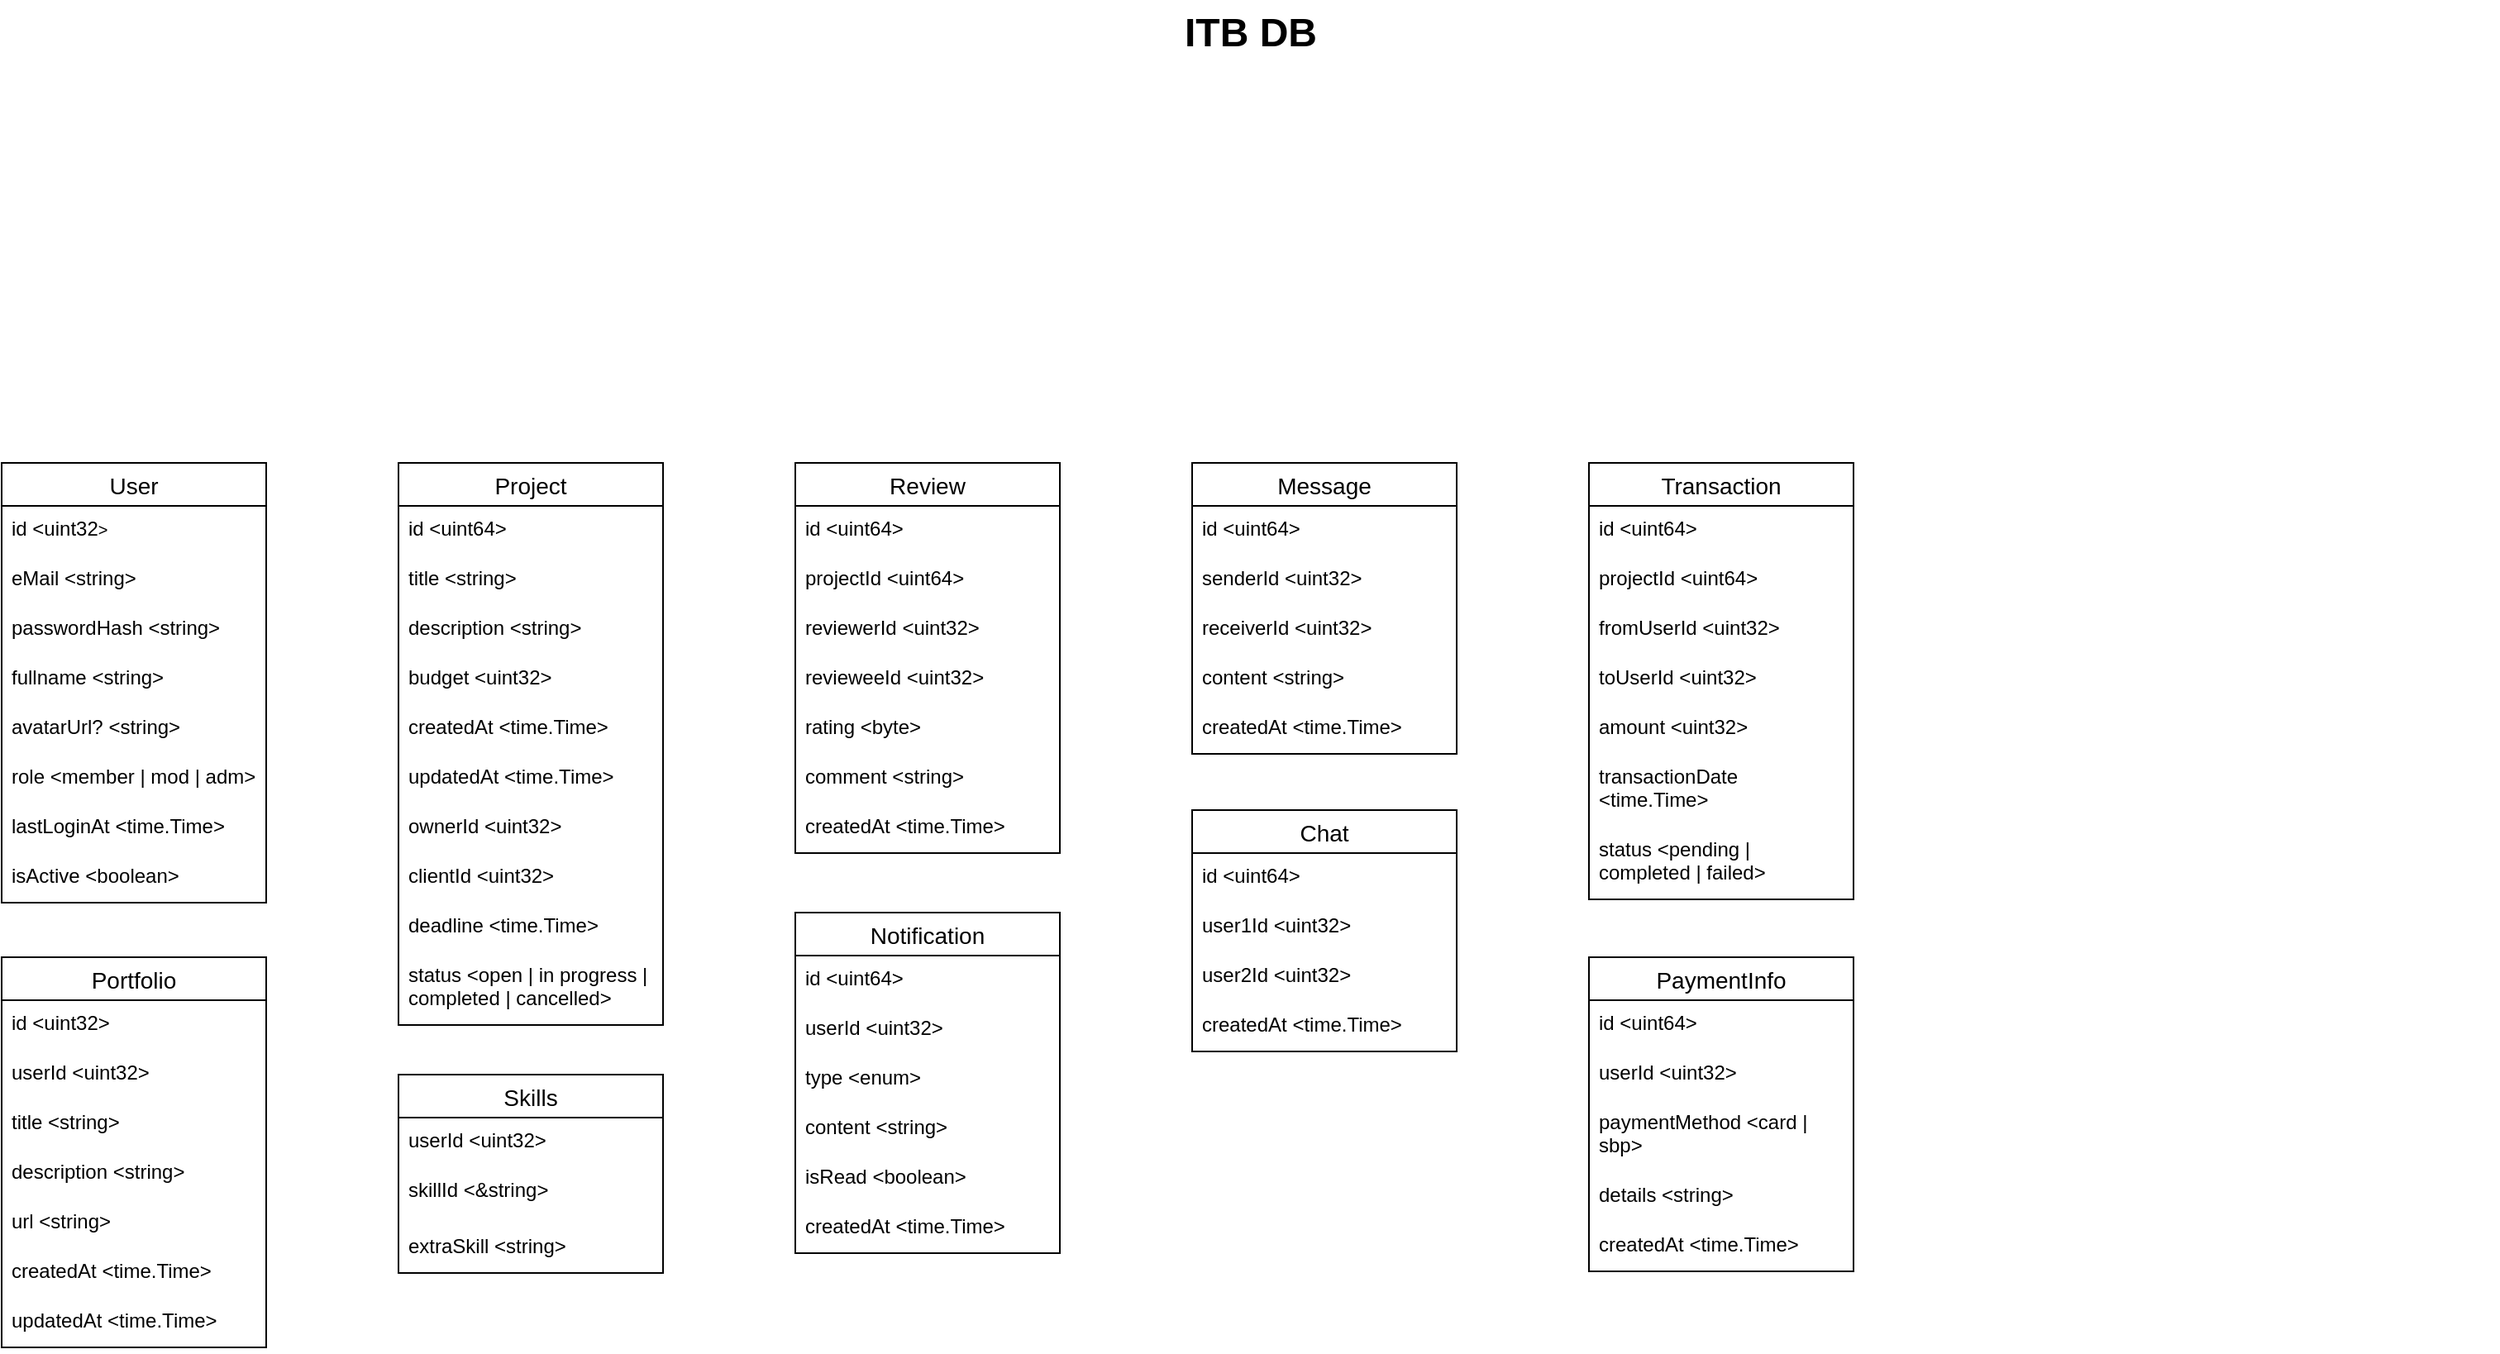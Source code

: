 <mxfile version="24.7.6">
  <diagram name="Page-1" id="929967ad-93f9-6ef4-fab6-5d389245f69c">
    <mxGraphModel dx="934" dy="1351" grid="1" gridSize="10" guides="1" tooltips="1" connect="1" arrows="0" fold="1" page="1" pageScale="1.5" pageWidth="1169" pageHeight="826" background="none" math="0" shadow="0">
      <root>
        <mxCell id="0" style=";html=1;" />
        <mxCell id="1" style=";html=1;" parent="0" />
        <mxCell id="1672d66443f91eb5-23" value="ITB DB" style="text;strokeColor=none;fillColor=none;html=1;fontSize=24;fontStyle=1;verticalAlign=middle;align=center;" parent="1" vertex="1">
          <mxGeometry x="120" y="40" width="1510" height="40" as="geometry" />
        </mxCell>
        <mxCell id="SBOIbZMdPSWvXbue71oM-2" value="User" style="swimlane;fontStyle=0;childLayout=stackLayout;horizontal=1;startSize=26;horizontalStack=0;resizeParent=1;resizeParentMax=0;resizeLast=0;collapsible=1;marginBottom=0;align=center;fontSize=14;" parent="1" vertex="1">
          <mxGeometry x="120" y="320" width="160" height="266" as="geometry" />
        </mxCell>
        <mxCell id="SBOIbZMdPSWvXbue71oM-3" value="id &amp;lt;uint32&lt;span style=&quot;font-size: 10px;&quot;&gt;&amp;gt;&lt;/span&gt;" style="text;strokeColor=none;fillColor=none;spacingLeft=4;spacingRight=4;overflow=hidden;rotatable=0;points=[[0,0.5],[1,0.5]];portConstraint=eastwest;fontSize=12;whiteSpace=wrap;html=1;" parent="SBOIbZMdPSWvXbue71oM-2" vertex="1">
          <mxGeometry y="26" width="160" height="30" as="geometry" />
        </mxCell>
        <mxCell id="SBOIbZMdPSWvXbue71oM-4" value="eMail &amp;lt;string&amp;gt;" style="text;strokeColor=none;fillColor=none;spacingLeft=4;spacingRight=4;overflow=hidden;rotatable=0;points=[[0,0.5],[1,0.5]];portConstraint=eastwest;fontSize=12;whiteSpace=wrap;html=1;" parent="SBOIbZMdPSWvXbue71oM-2" vertex="1">
          <mxGeometry y="56" width="160" height="30" as="geometry" />
        </mxCell>
        <mxCell id="SBOIbZMdPSWvXbue71oM-5" value="passwordHash &amp;lt;string&amp;gt;" style="text;strokeColor=none;fillColor=none;spacingLeft=4;spacingRight=4;overflow=hidden;rotatable=0;points=[[0,0.5],[1,0.5]];portConstraint=eastwest;fontSize=12;whiteSpace=wrap;html=1;" parent="SBOIbZMdPSWvXbue71oM-2" vertex="1">
          <mxGeometry y="86" width="160" height="30" as="geometry" />
        </mxCell>
        <mxCell id="SBOIbZMdPSWvXbue71oM-7" value="fullname &amp;lt;string&amp;gt;" style="text;strokeColor=none;fillColor=none;spacingLeft=4;spacingRight=4;overflow=hidden;rotatable=0;points=[[0,0.5],[1,0.5]];portConstraint=eastwest;fontSize=12;whiteSpace=wrap;html=1;" parent="SBOIbZMdPSWvXbue71oM-2" vertex="1">
          <mxGeometry y="116" width="160" height="30" as="geometry" />
        </mxCell>
        <mxCell id="SBOIbZMdPSWvXbue71oM-14" value="avatarUrl? &amp;lt;string&amp;gt;" style="text;strokeColor=none;fillColor=none;spacingLeft=4;spacingRight=4;overflow=hidden;rotatable=0;points=[[0,0.5],[1,0.5]];portConstraint=eastwest;fontSize=12;whiteSpace=wrap;html=1;" parent="SBOIbZMdPSWvXbue71oM-2" vertex="1">
          <mxGeometry y="146" width="160" height="30" as="geometry" />
        </mxCell>
        <mxCell id="tesK8HLXiApLQfpEZ_lE-1" value="role &amp;lt;member | mod | adm&amp;gt;" style="text;strokeColor=none;fillColor=none;spacingLeft=4;spacingRight=4;overflow=hidden;rotatable=0;points=[[0,0.5],[1,0.5]];portConstraint=eastwest;fontSize=12;whiteSpace=wrap;html=1;" vertex="1" parent="SBOIbZMdPSWvXbue71oM-2">
          <mxGeometry y="176" width="160" height="30" as="geometry" />
        </mxCell>
        <mxCell id="tesK8HLXiApLQfpEZ_lE-2" value="lastLoginAt &amp;lt;time.Time&amp;gt;" style="text;strokeColor=none;fillColor=none;spacingLeft=4;spacingRight=4;overflow=hidden;rotatable=0;points=[[0,0.5],[1,0.5]];portConstraint=eastwest;fontSize=12;whiteSpace=wrap;html=1;" vertex="1" parent="SBOIbZMdPSWvXbue71oM-2">
          <mxGeometry y="206" width="160" height="30" as="geometry" />
        </mxCell>
        <mxCell id="SBOIbZMdPSWvXbue71oM-13" value="isActive &amp;lt;boolean&amp;gt;" style="text;strokeColor=none;fillColor=none;spacingLeft=4;spacingRight=4;overflow=hidden;rotatable=0;points=[[0,0.5],[1,0.5]];portConstraint=eastwest;fontSize=12;whiteSpace=wrap;html=1;" parent="SBOIbZMdPSWvXbue71oM-2" vertex="1">
          <mxGeometry y="236" width="160" height="30" as="geometry" />
        </mxCell>
        <mxCell id="SBOIbZMdPSWvXbue71oM-15" value="Project" style="swimlane;fontStyle=0;childLayout=stackLayout;horizontal=1;startSize=26;horizontalStack=0;resizeParent=1;resizeParentMax=0;resizeLast=0;collapsible=1;marginBottom=0;align=center;fontSize=14;" parent="1" vertex="1">
          <mxGeometry x="360" y="320" width="160" height="340" as="geometry" />
        </mxCell>
        <mxCell id="SBOIbZMdPSWvXbue71oM-16" value="id &amp;lt;uint64&amp;gt;" style="text;strokeColor=none;fillColor=none;spacingLeft=4;spacingRight=4;overflow=hidden;rotatable=0;points=[[0,0.5],[1,0.5]];portConstraint=eastwest;fontSize=12;whiteSpace=wrap;html=1;" parent="SBOIbZMdPSWvXbue71oM-15" vertex="1">
          <mxGeometry y="26" width="160" height="30" as="geometry" />
        </mxCell>
        <mxCell id="SBOIbZMdPSWvXbue71oM-17" value="title &amp;lt;string&amp;gt;" style="text;strokeColor=none;fillColor=none;spacingLeft=4;spacingRight=4;overflow=hidden;rotatable=0;points=[[0,0.5],[1,0.5]];portConstraint=eastwest;fontSize=12;whiteSpace=wrap;html=1;" parent="SBOIbZMdPSWvXbue71oM-15" vertex="1">
          <mxGeometry y="56" width="160" height="30" as="geometry" />
        </mxCell>
        <mxCell id="SBOIbZMdPSWvXbue71oM-18" value="description &amp;lt;string&amp;gt;" style="text;strokeColor=none;fillColor=none;spacingLeft=4;spacingRight=4;overflow=hidden;rotatable=0;points=[[0,0.5],[1,0.5]];portConstraint=eastwest;fontSize=12;whiteSpace=wrap;html=1;" parent="SBOIbZMdPSWvXbue71oM-15" vertex="1">
          <mxGeometry y="86" width="160" height="30" as="geometry" />
        </mxCell>
        <mxCell id="SBOIbZMdPSWvXbue71oM-19" value="budget &amp;lt;uint32&amp;gt;" style="text;strokeColor=none;fillColor=none;spacingLeft=4;spacingRight=4;overflow=hidden;rotatable=0;points=[[0,0.5],[1,0.5]];portConstraint=eastwest;fontSize=12;whiteSpace=wrap;html=1;" parent="SBOIbZMdPSWvXbue71oM-15" vertex="1">
          <mxGeometry y="116" width="160" height="30" as="geometry" />
        </mxCell>
        <mxCell id="SBOIbZMdPSWvXbue71oM-20" value="createdAt &amp;lt;time.Time&amp;gt;" style="text;strokeColor=none;fillColor=none;spacingLeft=4;spacingRight=4;overflow=hidden;rotatable=0;points=[[0,0.5],[1,0.5]];portConstraint=eastwest;fontSize=12;whiteSpace=wrap;html=1;" parent="SBOIbZMdPSWvXbue71oM-15" vertex="1">
          <mxGeometry y="146" width="160" height="30" as="geometry" />
        </mxCell>
        <mxCell id="SBOIbZMdPSWvXbue71oM-21" value="updatedAt &amp;lt;time.Time&amp;gt;&lt;span style=&quot;text-wrap: nowrap; color: rgba(0, 0, 0, 0); font-family: monospace; font-size: 0px;&quot;&gt;%3CmxGraphModel%3E%3Croot%3E%3CmxCell%20id%3D%220%22%2F%3E%3CmxCell%20id%3D%221%22%20parent%3D%220%22%2F%3E%3CmxCell%20id%3D%222%22%20value%3D%22user%22%20style%3D%22swimlane%3BfontStyle%3D0%3BchildLayout%3DstackLayout%3Bhorizontal%3D1%3BstartSize%3D26%3BhorizontalStack%3D0%3BresizeParent%3D1%3BresizeParentMax%3D0%3BresizeLast%3D0%3Bcollapsible%3D1%3BmarginBottom%3D0%3Balign%3Dcenter%3BfontSize%3D14%3B%22%20vertex%3D%221%22%20parent%3D%221%22%3E%3CmxGeometry%20x%3D%22120%22%20y%3D%22320%22%20width%3D%22160%22%20height%3D%22206%22%20as%3D%22geometry%22%2F%3E%3C%2FmxCell%3E%3CmxCell%20id%3D%223%22%20value%3D%22ID%22%20style%3D%22text%3BstrokeColor%3Dnone%3BfillColor%3Dnone%3BspacingLeft%3D4%3BspacingRight%3D4%3Boverflow%3Dhidden%3Brotatable%3D0%3Bpoints%3D%5B%5B0%2C0.5%5D%2C%5B1%2C0.5%5D%5D%3BportConstraint%3Deastwest%3BfontSize%3D12%3BwhiteSpace%3Dwrap%3Bhtml%3D1%3B%22%20vertex%3D%221%22%20parent%3D%222%22%3E%3CmxGeometry%20y%3D%2226%22%20width%3D%22160%22%20height%3D%2230%22%20as%3D%22geometry%22%2F%3E%3C%2FmxCell%3E%3CmxCell%20id%3D%224%22%20value%3D%22EMail%22%20style%3D%22text%3BstrokeColor%3Dnone%3BfillColor%3Dnone%3BspacingLeft%3D4%3BspacingRight%3D4%3Boverflow%3Dhidden%3Brotatable%3D0%3Bpoints%3D%5B%5B0%2C0.5%5D%2C%5B1%2C0.5%5D%5D%3BportConstraint%3Deastwest%3BfontSize%3D12%3BwhiteSpace%3Dwrap%3Bhtml%3D1%3B%22%20vertex%3D%221%22%20parent%3D%222%22%3E%3CmxGeometry%20y%3D%2256%22%20width%3D%22160%22%20height%3D%2230%22%20as%3D%22geometry%22%2F%3E%3C%2FmxCell%3E%3CmxCell%20id%3D%225%22%20value%3D%22PasswordHash%22%20style%3D%22text%3BstrokeColor%3Dnone%3BfillColor%3Dnone%3BspacingLeft%3D4%3BspacingRight%3D4%3Boverflow%3Dhidden%3Brotatable%3D0%3Bpoints%3D%5B%5B0%2C0.5%5D%2C%5B1%2C0.5%5D%5D%3BportConstraint%3Deastwest%3BfontSize%3D12%3BwhiteSpace%3Dwrap%3Bhtml%3D1%3B%22%20vertex%3D%221%22%20parent%3D%222%22%3E%3CmxGeometry%20y%3D%2286%22%20width%3D%22160%22%20height%3D%2230%22%20as%3D%22geometry%22%2F%3E%3C%2FmxCell%3E%3CmxCell%20id%3D%226%22%20value%3D%22Fullname%22%20style%3D%22text%3BstrokeColor%3Dnone%3BfillColor%3Dnone%3BspacingLeft%3D4%3BspacingRight%3D4%3Boverflow%3Dhidden%3Brotatable%3D0%3Bpoints%3D%5B%5B0%2C0.5%5D%2C%5B1%2C0.5%5D%5D%3BportConstraint%3Deastwest%3BfontSize%3D12%3BwhiteSpace%3Dwrap%3Bhtml%3D1%3B%22%20vertex%3D%221%22%20parent%3D%222%22%3E%3CmxGeometry%20y%3D%22116%22%20width%3D%22160%22%20height%3D%2230%22%20as%3D%22geometry%22%2F%3E%3C%2FmxCell%3E%3CmxCell%20id%3D%227%22%20value%3D%22AvatarUrl%22%20style%3D%22text%3BstrokeColor%3Dnone%3BfillColor%3Dnone%3BspacingLeft%3D4%3BspacingRight%3D4%3Boverflow%3Dhidden%3Brotatable%3D0%3Bpoints%3D%5B%5B0%2C0.5%5D%2C%5B1%2C0.5%5D%5D%3BportConstraint%3Deastwest%3BfontSize%3D12%3BwhiteSpace%3Dwrap%3Bhtml%3D1%3B%22%20vertex%3D%221%22%20parent%3D%222%22%3E%3CmxGeometry%20y%3D%22146%22%20width%3D%22160%22%20height%3D%2230%22%20as%3D%22geometry%22%2F%3E%3C%2FmxCell%3E%3CmxCell%20id%3D%228%22%20value%3D%22Role%22%20style%3D%22text%3BstrokeColor%3Dnone%3BfillColor%3Dnone%3BspacingLeft%3D4%3BspacingRight%3D4%3Boverflow%3Dhidden%3Brotatable%3D0%3Bpoints%3D%5B%5B0%2C0.5%5D%2C%5B1%2C0.5%5D%5D%3BportConstraint%3Deastwest%3BfontSize%3D12%3BwhiteSpace%3Dwrap%3Bhtml%3D1%3B%22%20vertex%3D%221%22%20parent%3D%222%22%3E%3CmxGeometry%20y%3D%22176%22%20width%3D%22160%22%20height%3D%2230%22%20as%3D%22geometry%22%2F%3E%3C%2FmxCell%3E%3C%2Froot%3E%3C%2FmxGraphModel%3E &amp;lt;time &amp;lt; tim&lt;/span&gt;" style="text;strokeColor=none;fillColor=none;spacingLeft=4;spacingRight=4;overflow=hidden;rotatable=0;points=[[0,0.5],[1,0.5]];portConstraint=eastwest;fontSize=12;whiteSpace=wrap;html=1;" parent="SBOIbZMdPSWvXbue71oM-15" vertex="1">
          <mxGeometry y="176" width="160" height="30" as="geometry" />
        </mxCell>
        <mxCell id="tesK8HLXiApLQfpEZ_lE-3" value="ownerId &amp;lt;uint32&amp;gt;" style="text;strokeColor=none;fillColor=none;spacingLeft=4;spacingRight=4;overflow=hidden;rotatable=0;points=[[0,0.5],[1,0.5]];portConstraint=eastwest;fontSize=12;whiteSpace=wrap;html=1;" vertex="1" parent="SBOIbZMdPSWvXbue71oM-15">
          <mxGeometry y="206" width="160" height="30" as="geometry" />
        </mxCell>
        <mxCell id="SBOIbZMdPSWvXbue71oM-23" value="clientId &amp;lt;uint32&amp;gt;" style="text;strokeColor=none;fillColor=none;spacingLeft=4;spacingRight=4;overflow=hidden;rotatable=0;points=[[0,0.5],[1,0.5]];portConstraint=eastwest;fontSize=12;whiteSpace=wrap;html=1;" parent="SBOIbZMdPSWvXbue71oM-15" vertex="1">
          <mxGeometry y="236" width="160" height="30" as="geometry" />
        </mxCell>
        <mxCell id="tesK8HLXiApLQfpEZ_lE-4" value="deadline &amp;lt;time.Time&amp;gt;&lt;span style=&quot;text-wrap: nowrap; color: rgba(0, 0, 0, 0); font-family: monospace; font-size: 0px;&quot;&gt;%3CmxGraphModel%3E%3Croot%3E%3CmxCell%20id%3D%220%22%2F%3E%3CmxCell%20id%3D%221%22%20parent%3D%220%22%2F%3E%3CmxCell%20id%3D%222%22%20value%3D%22user%22%20style%3D%22swimlane%3BfontStyle%3D0%3BchildLayout%3DstackLayout%3Bhorizontal%3D1%3BstartSize%3D26%3BhorizontalStack%3D0%3BresizeParent%3D1%3BresizeParentMax%3D0%3BresizeLast%3D0%3Bcollapsible%3D1%3BmarginBottom%3D0%3Balign%3Dcenter%3BfontSize%3D14%3B%22%20vertex%3D%221%22%20parent%3D%221%22%3E%3CmxGeometry%20x%3D%22120%22%20y%3D%22320%22%20width%3D%22160%22%20height%3D%22206%22%20as%3D%22geometry%22%2F%3E%3C%2FmxCell%3E%3CmxCell%20id%3D%223%22%20value%3D%22ID%22%20style%3D%22text%3BstrokeColor%3Dnone%3BfillColor%3Dnone%3BspacingLeft%3D4%3BspacingRight%3D4%3Boverflow%3Dhidden%3Brotatable%3D0%3Bpoints%3D%5B%5B0%2C0.5%5D%2C%5B1%2C0.5%5D%5D%3BportConstraint%3Deastwest%3BfontSize%3D12%3BwhiteSpace%3Dwrap%3Bhtml%3D1%3B%22%20vertex%3D%221%22%20parent%3D%222%22%3E%3CmxGeometry%20y%3D%2226%22%20width%3D%22160%22%20height%3D%2230%22%20as%3D%22geometry%22%2F%3E%3C%2FmxCell%3E%3CmxCell%20id%3D%224%22%20value%3D%22EMail%22%20style%3D%22text%3BstrokeColor%3Dnone%3BfillColor%3Dnone%3BspacingLeft%3D4%3BspacingRight%3D4%3Boverflow%3Dhidden%3Brotatable%3D0%3Bpoints%3D%5B%5B0%2C0.5%5D%2C%5B1%2C0.5%5D%5D%3BportConstraint%3Deastwest%3BfontSize%3D12%3BwhiteSpace%3Dwrap%3Bhtml%3D1%3B%22%20vertex%3D%221%22%20parent%3D%222%22%3E%3CmxGeometry%20y%3D%2256%22%20width%3D%22160%22%20height%3D%2230%22%20as%3D%22geometry%22%2F%3E%3C%2FmxCell%3E%3CmxCell%20id%3D%225%22%20value%3D%22PasswordHash%22%20style%3D%22text%3BstrokeColor%3Dnone%3BfillColor%3Dnone%3BspacingLeft%3D4%3BspacingRight%3D4%3Boverflow%3Dhidden%3Brotatable%3D0%3Bpoints%3D%5B%5B0%2C0.5%5D%2C%5B1%2C0.5%5D%5D%3BportConstraint%3Deastwest%3BfontSize%3D12%3BwhiteSpace%3Dwrap%3Bhtml%3D1%3B%22%20vertex%3D%221%22%20parent%3D%222%22%3E%3CmxGeometry%20y%3D%2286%22%20width%3D%22160%22%20height%3D%2230%22%20as%3D%22geometry%22%2F%3E%3C%2FmxCell%3E%3CmxCell%20id%3D%226%22%20value%3D%22Fullname%22%20style%3D%22text%3BstrokeColor%3Dnone%3BfillColor%3Dnone%3BspacingLeft%3D4%3BspacingRight%3D4%3Boverflow%3Dhidden%3Brotatable%3D0%3Bpoints%3D%5B%5B0%2C0.5%5D%2C%5B1%2C0.5%5D%5D%3BportConstraint%3Deastwest%3BfontSize%3D12%3BwhiteSpace%3Dwrap%3Bhtml%3D1%3B%22%20vertex%3D%221%22%20parent%3D%222%22%3E%3CmxGeometry%20y%3D%22116%22%20width%3D%22160%22%20height%3D%2230%22%20as%3D%22geometry%22%2F%3E%3C%2FmxCell%3E%3CmxCell%20id%3D%227%22%20value%3D%22AvatarUrl%22%20style%3D%22text%3BstrokeColor%3Dnone%3BfillColor%3Dnone%3BspacingLeft%3D4%3BspacingRight%3D4%3Boverflow%3Dhidden%3Brotatable%3D0%3Bpoints%3D%5B%5B0%2C0.5%5D%2C%5B1%2C0.5%5D%5D%3BportConstraint%3Deastwest%3BfontSize%3D12%3BwhiteSpace%3Dwrap%3Bhtml%3D1%3B%22%20vertex%3D%221%22%20parent%3D%222%22%3E%3CmxGeometry%20y%3D%22146%22%20width%3D%22160%22%20height%3D%2230%22%20as%3D%22geometry%22%2F%3E%3C%2FmxCell%3E%3CmxCell%20id%3D%228%22%20value%3D%22Role%22%20style%3D%22text%3BstrokeColor%3Dnone%3BfillColor%3Dnone%3BspacingLeft%3D4%3BspacingRight%3D4%3Boverflow%3Dhidden%3Brotatable%3D0%3Bpoints%3D%5B%5B0%2C0.5%5D%2C%5B1%2C0.5%5D%5D%3BportConstraint%3Deastwest%3BfontSize%3D12%3BwhiteSpace%3Dwrap%3Bhtml%3D1%3B%22%20vertex%3D%221%22%20parent%3D%222%22%3E%3CmxGeometry%20y%3D%22176%22%20width%3D%22160%22%20height%3D%2230%22%20as%3D%22geometry%22%2F%3E%3C%2FmxCell%3E%3C%2Froot%3E%3C%2FmxGraphModel%3E &amp;lt;time &amp;lt; tim&lt;/span&gt;" style="text;strokeColor=none;fillColor=none;spacingLeft=4;spacingRight=4;overflow=hidden;rotatable=0;points=[[0,0.5],[1,0.5]];portConstraint=eastwest;fontSize=12;whiteSpace=wrap;html=1;" vertex="1" parent="SBOIbZMdPSWvXbue71oM-15">
          <mxGeometry y="266" width="160" height="30" as="geometry" />
        </mxCell>
        <mxCell id="SBOIbZMdPSWvXbue71oM-22" value="status &amp;lt;open | in progress | completed | cancelled&amp;gt;" style="text;strokeColor=none;fillColor=none;spacingLeft=4;spacingRight=4;overflow=hidden;rotatable=0;points=[[0,0.5],[1,0.5]];portConstraint=eastwest;fontSize=12;whiteSpace=wrap;html=1;" parent="SBOIbZMdPSWvXbue71oM-15" vertex="1">
          <mxGeometry y="296" width="160" height="44" as="geometry" />
        </mxCell>
        <mxCell id="SBOIbZMdPSWvXbue71oM-24" value="Review" style="swimlane;fontStyle=0;childLayout=stackLayout;horizontal=1;startSize=26;horizontalStack=0;resizeParent=1;resizeParentMax=0;resizeLast=0;collapsible=1;marginBottom=0;align=center;fontSize=14;" parent="1" vertex="1">
          <mxGeometry x="600" y="320" width="160" height="236" as="geometry" />
        </mxCell>
        <mxCell id="SBOIbZMdPSWvXbue71oM-25" value="id &amp;lt;uint64&amp;gt;" style="text;strokeColor=none;fillColor=none;spacingLeft=4;spacingRight=4;overflow=hidden;rotatable=0;points=[[0,0.5],[1,0.5]];portConstraint=eastwest;fontSize=12;whiteSpace=wrap;html=1;" parent="SBOIbZMdPSWvXbue71oM-24" vertex="1">
          <mxGeometry y="26" width="160" height="30" as="geometry" />
        </mxCell>
        <mxCell id="SBOIbZMdPSWvXbue71oM-26" value="projectId &amp;lt;uint64&amp;gt;" style="text;strokeColor=none;fillColor=none;spacingLeft=4;spacingRight=4;overflow=hidden;rotatable=0;points=[[0,0.5],[1,0.5]];portConstraint=eastwest;fontSize=12;whiteSpace=wrap;html=1;" parent="SBOIbZMdPSWvXbue71oM-24" vertex="1">
          <mxGeometry y="56" width="160" height="30" as="geometry" />
        </mxCell>
        <mxCell id="SBOIbZMdPSWvXbue71oM-27" value="reviewerId &amp;lt;uint32&amp;gt;" style="text;strokeColor=none;fillColor=none;spacingLeft=4;spacingRight=4;overflow=hidden;rotatable=0;points=[[0,0.5],[1,0.5]];portConstraint=eastwest;fontSize=12;whiteSpace=wrap;html=1;" parent="SBOIbZMdPSWvXbue71oM-24" vertex="1">
          <mxGeometry y="86" width="160" height="30" as="geometry" />
        </mxCell>
        <mxCell id="SBOIbZMdPSWvXbue71oM-28" value="revieweeId &amp;lt;uint32&amp;gt;" style="text;strokeColor=none;fillColor=none;spacingLeft=4;spacingRight=4;overflow=hidden;rotatable=0;points=[[0,0.5],[1,0.5]];portConstraint=eastwest;fontSize=12;whiteSpace=wrap;html=1;" parent="SBOIbZMdPSWvXbue71oM-24" vertex="1">
          <mxGeometry y="116" width="160" height="30" as="geometry" />
        </mxCell>
        <mxCell id="SBOIbZMdPSWvXbue71oM-29" value="rating &amp;lt;byte&amp;gt;" style="text;strokeColor=none;fillColor=none;spacingLeft=4;spacingRight=4;overflow=hidden;rotatable=0;points=[[0,0.5],[1,0.5]];portConstraint=eastwest;fontSize=12;whiteSpace=wrap;html=1;" parent="SBOIbZMdPSWvXbue71oM-24" vertex="1">
          <mxGeometry y="146" width="160" height="30" as="geometry" />
        </mxCell>
        <mxCell id="SBOIbZMdPSWvXbue71oM-30" value="comment &amp;lt;string&amp;gt;" style="text;strokeColor=none;fillColor=none;spacingLeft=4;spacingRight=4;overflow=hidden;rotatable=0;points=[[0,0.5],[1,0.5]];portConstraint=eastwest;fontSize=12;whiteSpace=wrap;html=1;" parent="SBOIbZMdPSWvXbue71oM-24" vertex="1">
          <mxGeometry y="176" width="160" height="30" as="geometry" />
        </mxCell>
        <mxCell id="SBOIbZMdPSWvXbue71oM-31" value="createdAt &amp;lt;time.Time&amp;gt;" style="text;strokeColor=none;fillColor=none;spacingLeft=4;spacingRight=4;overflow=hidden;rotatable=0;points=[[0,0.5],[1,0.5]];portConstraint=eastwest;fontSize=12;whiteSpace=wrap;html=1;" parent="SBOIbZMdPSWvXbue71oM-24" vertex="1">
          <mxGeometry y="206" width="160" height="30" as="geometry" />
        </mxCell>
        <mxCell id="SBOIbZMdPSWvXbue71oM-33" value="Message" style="swimlane;fontStyle=0;childLayout=stackLayout;horizontal=1;startSize=26;horizontalStack=0;resizeParent=1;resizeParentMax=0;resizeLast=0;collapsible=1;marginBottom=0;align=center;fontSize=14;" parent="1" vertex="1">
          <mxGeometry x="840" y="320" width="160" height="176" as="geometry" />
        </mxCell>
        <mxCell id="SBOIbZMdPSWvXbue71oM-34" value="id &amp;lt;uint64&amp;gt;" style="text;strokeColor=none;fillColor=none;spacingLeft=4;spacingRight=4;overflow=hidden;rotatable=0;points=[[0,0.5],[1,0.5]];portConstraint=eastwest;fontSize=12;whiteSpace=wrap;html=1;" parent="SBOIbZMdPSWvXbue71oM-33" vertex="1">
          <mxGeometry y="26" width="160" height="30" as="geometry" />
        </mxCell>
        <mxCell id="SBOIbZMdPSWvXbue71oM-35" value="senderId &amp;lt;uint32&amp;gt;" style="text;strokeColor=none;fillColor=none;spacingLeft=4;spacingRight=4;overflow=hidden;rotatable=0;points=[[0,0.5],[1,0.5]];portConstraint=eastwest;fontSize=12;whiteSpace=wrap;html=1;" parent="SBOIbZMdPSWvXbue71oM-33" vertex="1">
          <mxGeometry y="56" width="160" height="30" as="geometry" />
        </mxCell>
        <mxCell id="SBOIbZMdPSWvXbue71oM-36" value="receiverId &amp;lt;uint32&amp;gt;" style="text;strokeColor=none;fillColor=none;spacingLeft=4;spacingRight=4;overflow=hidden;rotatable=0;points=[[0,0.5],[1,0.5]];portConstraint=eastwest;fontSize=12;whiteSpace=wrap;html=1;" parent="SBOIbZMdPSWvXbue71oM-33" vertex="1">
          <mxGeometry y="86" width="160" height="30" as="geometry" />
        </mxCell>
        <mxCell id="SBOIbZMdPSWvXbue71oM-37" value="content &amp;lt;string&amp;gt;" style="text;strokeColor=none;fillColor=none;spacingLeft=4;spacingRight=4;overflow=hidden;rotatable=0;points=[[0,0.5],[1,0.5]];portConstraint=eastwest;fontSize=12;whiteSpace=wrap;html=1;" parent="SBOIbZMdPSWvXbue71oM-33" vertex="1">
          <mxGeometry y="116" width="160" height="30" as="geometry" />
        </mxCell>
        <mxCell id="SBOIbZMdPSWvXbue71oM-40" value="createdAt &amp;lt;time.Time&amp;gt;" style="text;strokeColor=none;fillColor=none;spacingLeft=4;spacingRight=4;overflow=hidden;rotatable=0;points=[[0,0.5],[1,0.5]];portConstraint=eastwest;fontSize=12;whiteSpace=wrap;html=1;" parent="SBOIbZMdPSWvXbue71oM-33" vertex="1">
          <mxGeometry y="146" width="160" height="30" as="geometry" />
        </mxCell>
        <mxCell id="SBOIbZMdPSWvXbue71oM-41" value="Transaction" style="swimlane;fontStyle=0;childLayout=stackLayout;horizontal=1;startSize=26;horizontalStack=0;resizeParent=1;resizeParentMax=0;resizeLast=0;collapsible=1;marginBottom=0;align=center;fontSize=14;" parent="1" vertex="1">
          <mxGeometry x="1080" y="320" width="160" height="264" as="geometry" />
        </mxCell>
        <mxCell id="SBOIbZMdPSWvXbue71oM-42" value="id &amp;lt;uint64&amp;gt;" style="text;strokeColor=none;fillColor=none;spacingLeft=4;spacingRight=4;overflow=hidden;rotatable=0;points=[[0,0.5],[1,0.5]];portConstraint=eastwest;fontSize=12;whiteSpace=wrap;html=1;" parent="SBOIbZMdPSWvXbue71oM-41" vertex="1">
          <mxGeometry y="26" width="160" height="30" as="geometry" />
        </mxCell>
        <mxCell id="SBOIbZMdPSWvXbue71oM-43" value="projectId &amp;lt;uint64&amp;gt;" style="text;strokeColor=none;fillColor=none;spacingLeft=4;spacingRight=4;overflow=hidden;rotatable=0;points=[[0,0.5],[1,0.5]];portConstraint=eastwest;fontSize=12;whiteSpace=wrap;html=1;" parent="SBOIbZMdPSWvXbue71oM-41" vertex="1">
          <mxGeometry y="56" width="160" height="30" as="geometry" />
        </mxCell>
        <mxCell id="SBOIbZMdPSWvXbue71oM-44" value="fromUserId &amp;lt;uint32&amp;gt;" style="text;strokeColor=none;fillColor=none;spacingLeft=4;spacingRight=4;overflow=hidden;rotatable=0;points=[[0,0.5],[1,0.5]];portConstraint=eastwest;fontSize=12;whiteSpace=wrap;html=1;" parent="SBOIbZMdPSWvXbue71oM-41" vertex="1">
          <mxGeometry y="86" width="160" height="30" as="geometry" />
        </mxCell>
        <mxCell id="SBOIbZMdPSWvXbue71oM-45" value="toUserId &amp;lt;uint32&amp;gt;" style="text;strokeColor=none;fillColor=none;spacingLeft=4;spacingRight=4;overflow=hidden;rotatable=0;points=[[0,0.5],[1,0.5]];portConstraint=eastwest;fontSize=12;whiteSpace=wrap;html=1;" parent="SBOIbZMdPSWvXbue71oM-41" vertex="1">
          <mxGeometry y="116" width="160" height="30" as="geometry" />
        </mxCell>
        <mxCell id="SBOIbZMdPSWvXbue71oM-46" value="amount &amp;lt;uint32&amp;gt;" style="text;strokeColor=none;fillColor=none;spacingLeft=4;spacingRight=4;overflow=hidden;rotatable=0;points=[[0,0.5],[1,0.5]];portConstraint=eastwest;fontSize=12;whiteSpace=wrap;html=1;" parent="SBOIbZMdPSWvXbue71oM-41" vertex="1">
          <mxGeometry y="146" width="160" height="30" as="geometry" />
        </mxCell>
        <mxCell id="tesK8HLXiApLQfpEZ_lE-6" value="transactionDate &amp;lt;time.Time&amp;gt;" style="text;strokeColor=none;fillColor=none;spacingLeft=4;spacingRight=4;overflow=hidden;rotatable=0;points=[[0,0.5],[1,0.5]];portConstraint=eastwest;fontSize=12;whiteSpace=wrap;html=1;" vertex="1" parent="SBOIbZMdPSWvXbue71oM-41">
          <mxGeometry y="176" width="160" height="44" as="geometry" />
        </mxCell>
        <mxCell id="SBOIbZMdPSWvXbue71oM-47" value="status &amp;lt;pending | completed | failed&amp;gt;" style="text;strokeColor=none;fillColor=none;spacingLeft=4;spacingRight=4;overflow=hidden;rotatable=0;points=[[0,0.5],[1,0.5]];portConstraint=eastwest;fontSize=12;whiteSpace=wrap;html=1;" parent="SBOIbZMdPSWvXbue71oM-41" vertex="1">
          <mxGeometry y="220" width="160" height="44" as="geometry" />
        </mxCell>
        <mxCell id="SBOIbZMdPSWvXbue71oM-49" value="Skills" style="swimlane;fontStyle=0;childLayout=stackLayout;horizontal=1;startSize=26;horizontalStack=0;resizeParent=1;resizeParentMax=0;resizeLast=0;collapsible=1;marginBottom=0;align=center;fontSize=14;" parent="1" vertex="1">
          <mxGeometry x="360" y="690" width="160" height="120" as="geometry" />
        </mxCell>
        <mxCell id="SBOIbZMdPSWvXbue71oM-50" value="userId &amp;lt;uint32&amp;gt;" style="text;strokeColor=none;fillColor=none;spacingLeft=4;spacingRight=4;overflow=hidden;rotatable=0;points=[[0,0.5],[1,0.5]];portConstraint=eastwest;fontSize=12;whiteSpace=wrap;html=1;" parent="SBOIbZMdPSWvXbue71oM-49" vertex="1">
          <mxGeometry y="26" width="160" height="30" as="geometry" />
        </mxCell>
        <mxCell id="SBOIbZMdPSWvXbue71oM-51" value="skillId &amp;lt;&amp;amp;string&amp;gt;" style="text;strokeColor=none;fillColor=none;spacingLeft=4;spacingRight=4;overflow=hidden;rotatable=0;points=[[0,0.5],[1,0.5]];portConstraint=eastwest;fontSize=12;whiteSpace=wrap;html=1;" parent="SBOIbZMdPSWvXbue71oM-49" vertex="1">
          <mxGeometry y="56" width="160" height="34" as="geometry" />
        </mxCell>
        <mxCell id="SBOIbZMdPSWvXbue71oM-52" value="extraSkill &amp;lt;string&amp;gt;" style="text;strokeColor=none;fillColor=none;spacingLeft=4;spacingRight=4;overflow=hidden;rotatable=0;points=[[0,0.5],[1,0.5]];portConstraint=eastwest;fontSize=12;whiteSpace=wrap;html=1;" parent="SBOIbZMdPSWvXbue71oM-49" vertex="1">
          <mxGeometry y="90" width="160" height="30" as="geometry" />
        </mxCell>
        <mxCell id="SBOIbZMdPSWvXbue71oM-56" value="Portfolio" style="swimlane;fontStyle=0;childLayout=stackLayout;horizontal=1;startSize=26;horizontalStack=0;resizeParent=1;resizeParentMax=0;resizeLast=0;collapsible=1;marginBottom=0;align=center;fontSize=14;" parent="1" vertex="1">
          <mxGeometry x="120" y="619" width="160" height="236" as="geometry" />
        </mxCell>
        <mxCell id="SBOIbZMdPSWvXbue71oM-57" value="id &amp;lt;uint32&amp;gt;" style="text;strokeColor=none;fillColor=none;spacingLeft=4;spacingRight=4;overflow=hidden;rotatable=0;points=[[0,0.5],[1,0.5]];portConstraint=eastwest;fontSize=12;whiteSpace=wrap;html=1;" parent="SBOIbZMdPSWvXbue71oM-56" vertex="1">
          <mxGeometry y="26" width="160" height="30" as="geometry" />
        </mxCell>
        <mxCell id="SBOIbZMdPSWvXbue71oM-58" value="userId &amp;lt;uint32&amp;gt;" style="text;strokeColor=none;fillColor=none;spacingLeft=4;spacingRight=4;overflow=hidden;rotatable=0;points=[[0,0.5],[1,0.5]];portConstraint=eastwest;fontSize=12;whiteSpace=wrap;html=1;" parent="SBOIbZMdPSWvXbue71oM-56" vertex="1">
          <mxGeometry y="56" width="160" height="30" as="geometry" />
        </mxCell>
        <mxCell id="SBOIbZMdPSWvXbue71oM-59" value="title &amp;lt;string&amp;gt;&lt;span style=&quot;color: rgba(0, 0, 0, 0); font-family: monospace; font-size: 0px; text-wrap: nowrap;&quot;&gt;%3CmxGraphModel%3E%3Croot%3E%3CmxCell%20id%3D%220%22%2F%3E%3CmxCell%20id%3D%221%22%20parent%3D%220%22%2F%3E%3CmxCell%20id%3D%222%22%20value%3D%22Skills%22%20style%3D%22swimlane%3BfontStyle%3D0%3BchildLayout%3DstackLayout%3Bhorizontal%3D1%3BstartSize%3D26%3BhorizontalStack%3D0%3BresizeParent%3D1%3BresizeParentMax%3D0%3BresizeLast%3D0%3Bcollapsible%3D1%3BmarginBottom%3D0%3Balign%3Dcenter%3BfontSize%3D14%3B%22%20vertex%3D%221%22%20parent%3D%221%22%3E%3CmxGeometry%20x%3D%22120%22%20y%3D%22600%22%20width%3D%22160%22%20height%3D%22116%22%20as%3D%22geometry%22%2F%3E%3C%2FmxCell%3E%3CmxCell%20id%3D%223%22%20value%3D%22userId%22%20style%3D%22text%3BstrokeColor%3Dnone%3BfillColor%3Dnone%3BspacingLeft%3D4%3BspacingRight%3D4%3Boverflow%3Dhidden%3Brotatable%3D0%3Bpoints%3D%5B%5B0%2C0.5%5D%2C%5B1%2C0.5%5D%5D%3BportConstraint%3Deastwest%3BfontSize%3D12%3BwhiteSpace%3Dwrap%3Bhtml%3D1%3B%22%20vertex%3D%221%22%20parent%3D%222%22%3E%3CmxGeometry%20y%3D%2226%22%20width%3D%22160%22%20height%3D%2230%22%20as%3D%22geometry%22%2F%3E%3C%2FmxCell%3E%3CmxCell%20id%3D%224%22%20value%3D%22skillId%22%20style%3D%22text%3BstrokeColor%3Dnone%3BfillColor%3Dnone%3BspacingLeft%3D4%3BspacingRight%3D4%3Boverflow%3Dhidden%3Brotatable%3D0%3Bpoints%3D%5B%5B0%2C0.5%5D%2C%5B1%2C0.5%5D%5D%3BportConstraint%3Deastwest%3BfontSize%3D12%3BwhiteSpace%3Dwrap%3Bhtml%3D1%3B%22%20vertex%3D%221%22%20parent%3D%222%22%3E%3CmxGeometry%20y%3D%2256%22%20width%3D%22160%22%20height%3D%2230%22%20as%3D%22geometry%22%2F%3E%3C%2FmxCell%3E%3CmxCell%20id%3D%225%22%20value%3D%22extraSkill%22%20style%3D%22text%3BstrokeColor%3Dnone%3BfillColor%3Dnone%3BspacingLeft%3D4%3BspacingRight%3D4%3Boverflow%3Dhidden%3Brotatable%3D0%3Bpoints%3D%5B%5B0%2C0.5%5D%2C%5B1%2C0.5%5D%5D%3BportConstraint%3Deastwest%3BfontSize%3D12%3BwhiteSpace%3Dwrap%3Bhtml%3D1%3B%22%20vertex%3D%221%22%20parent%3D%222%22%3E%3CmxGeometry%20y%3D%2286%22%20width%3D%22160%22%20height%3D%2230%22%20as%3D%22geometry%22%2F%3E%3C%2FmxCell%3E%3C%2Froot%3E%3C%2FmxGraphModel%3E &amp;lt;&lt;/span&gt;" style="text;strokeColor=none;fillColor=none;spacingLeft=4;spacingRight=4;overflow=hidden;rotatable=0;points=[[0,0.5],[1,0.5]];portConstraint=eastwest;fontSize=12;whiteSpace=wrap;html=1;" parent="SBOIbZMdPSWvXbue71oM-56" vertex="1">
          <mxGeometry y="86" width="160" height="30" as="geometry" />
        </mxCell>
        <mxCell id="SBOIbZMdPSWvXbue71oM-60" value="description &amp;lt;string&amp;gt;" style="text;strokeColor=none;fillColor=none;spacingLeft=4;spacingRight=4;overflow=hidden;rotatable=0;points=[[0,0.5],[1,0.5]];portConstraint=eastwest;fontSize=12;whiteSpace=wrap;html=1;" parent="SBOIbZMdPSWvXbue71oM-56" vertex="1">
          <mxGeometry y="116" width="160" height="30" as="geometry" />
        </mxCell>
        <mxCell id="SBOIbZMdPSWvXbue71oM-61" value="url &amp;lt;string&amp;gt;" style="text;strokeColor=none;fillColor=none;spacingLeft=4;spacingRight=4;overflow=hidden;rotatable=0;points=[[0,0.5],[1,0.5]];portConstraint=eastwest;fontSize=12;whiteSpace=wrap;html=1;" parent="SBOIbZMdPSWvXbue71oM-56" vertex="1">
          <mxGeometry y="146" width="160" height="30" as="geometry" />
        </mxCell>
        <mxCell id="SBOIbZMdPSWvXbue71oM-62" value="createdAt &amp;lt;time.Time&amp;gt;" style="text;strokeColor=none;fillColor=none;spacingLeft=4;spacingRight=4;overflow=hidden;rotatable=0;points=[[0,0.5],[1,0.5]];portConstraint=eastwest;fontSize=12;whiteSpace=wrap;html=1;" parent="SBOIbZMdPSWvXbue71oM-56" vertex="1">
          <mxGeometry y="176" width="160" height="30" as="geometry" />
        </mxCell>
        <mxCell id="tesK8HLXiApLQfpEZ_lE-5" value="updatedAt &amp;lt;time.Time&amp;gt;" style="text;strokeColor=none;fillColor=none;spacingLeft=4;spacingRight=4;overflow=hidden;rotatable=0;points=[[0,0.5],[1,0.5]];portConstraint=eastwest;fontSize=12;whiteSpace=wrap;html=1;" vertex="1" parent="SBOIbZMdPSWvXbue71oM-56">
          <mxGeometry y="206" width="160" height="30" as="geometry" />
        </mxCell>
        <mxCell id="SBOIbZMdPSWvXbue71oM-63" value="Notification" style="swimlane;fontStyle=0;childLayout=stackLayout;horizontal=1;startSize=26;horizontalStack=0;resizeParent=1;resizeParentMax=0;resizeLast=0;collapsible=1;marginBottom=0;align=center;fontSize=14;" parent="1" vertex="1">
          <mxGeometry x="600" y="592" width="160" height="206" as="geometry" />
        </mxCell>
        <mxCell id="SBOIbZMdPSWvXbue71oM-64" value="id &amp;lt;uint64&amp;gt;" style="text;strokeColor=none;fillColor=none;spacingLeft=4;spacingRight=4;overflow=hidden;rotatable=0;points=[[0,0.5],[1,0.5]];portConstraint=eastwest;fontSize=12;whiteSpace=wrap;html=1;" parent="SBOIbZMdPSWvXbue71oM-63" vertex="1">
          <mxGeometry y="26" width="160" height="30" as="geometry" />
        </mxCell>
        <mxCell id="SBOIbZMdPSWvXbue71oM-65" value="userId &amp;lt;uint32&amp;gt;" style="text;strokeColor=none;fillColor=none;spacingLeft=4;spacingRight=4;overflow=hidden;rotatable=0;points=[[0,0.5],[1,0.5]];portConstraint=eastwest;fontSize=12;whiteSpace=wrap;html=1;" parent="SBOIbZMdPSWvXbue71oM-63" vertex="1">
          <mxGeometry y="56" width="160" height="30" as="geometry" />
        </mxCell>
        <mxCell id="SBOIbZMdPSWvXbue71oM-66" value="type &amp;lt;enum&amp;gt;" style="text;strokeColor=none;fillColor=none;spacingLeft=4;spacingRight=4;overflow=hidden;rotatable=0;points=[[0,0.5],[1,0.5]];portConstraint=eastwest;fontSize=12;whiteSpace=wrap;html=1;" parent="SBOIbZMdPSWvXbue71oM-63" vertex="1">
          <mxGeometry y="86" width="160" height="30" as="geometry" />
        </mxCell>
        <mxCell id="SBOIbZMdPSWvXbue71oM-67" value="content &amp;lt;string&amp;gt;" style="text;strokeColor=none;fillColor=none;spacingLeft=4;spacingRight=4;overflow=hidden;rotatable=0;points=[[0,0.5],[1,0.5]];portConstraint=eastwest;fontSize=12;whiteSpace=wrap;html=1;" parent="SBOIbZMdPSWvXbue71oM-63" vertex="1">
          <mxGeometry y="116" width="160" height="30" as="geometry" />
        </mxCell>
        <mxCell id="SBOIbZMdPSWvXbue71oM-68" value="isRead &amp;lt;boolean&amp;gt;" style="text;strokeColor=none;fillColor=none;spacingLeft=4;spacingRight=4;overflow=hidden;rotatable=0;points=[[0,0.5],[1,0.5]];portConstraint=eastwest;fontSize=12;whiteSpace=wrap;html=1;" parent="SBOIbZMdPSWvXbue71oM-63" vertex="1">
          <mxGeometry y="146" width="160" height="30" as="geometry" />
        </mxCell>
        <mxCell id="SBOIbZMdPSWvXbue71oM-69" value="createdAt &amp;lt;time.Time&amp;gt;" style="text;strokeColor=none;fillColor=none;spacingLeft=4;spacingRight=4;overflow=hidden;rotatable=0;points=[[0,0.5],[1,0.5]];portConstraint=eastwest;fontSize=12;whiteSpace=wrap;html=1;" parent="SBOIbZMdPSWvXbue71oM-63" vertex="1">
          <mxGeometry y="176" width="160" height="30" as="geometry" />
        </mxCell>
        <mxCell id="SBOIbZMdPSWvXbue71oM-70" value="Chat" style="swimlane;fontStyle=0;childLayout=stackLayout;horizontal=1;startSize=26;horizontalStack=0;resizeParent=1;resizeParentMax=0;resizeLast=0;collapsible=1;marginBottom=0;align=center;fontSize=14;" parent="1" vertex="1">
          <mxGeometry x="840" y="530" width="160" height="146" as="geometry" />
        </mxCell>
        <mxCell id="SBOIbZMdPSWvXbue71oM-71" value="id &amp;lt;uint64&amp;gt;" style="text;strokeColor=none;fillColor=none;spacingLeft=4;spacingRight=4;overflow=hidden;rotatable=0;points=[[0,0.5],[1,0.5]];portConstraint=eastwest;fontSize=12;whiteSpace=wrap;html=1;" parent="SBOIbZMdPSWvXbue71oM-70" vertex="1">
          <mxGeometry y="26" width="160" height="30" as="geometry" />
        </mxCell>
        <mxCell id="SBOIbZMdPSWvXbue71oM-72" value="user1Id &amp;lt;uint32&amp;gt;" style="text;strokeColor=none;fillColor=none;spacingLeft=4;spacingRight=4;overflow=hidden;rotatable=0;points=[[0,0.5],[1,0.5]];portConstraint=eastwest;fontSize=12;whiteSpace=wrap;html=1;" parent="SBOIbZMdPSWvXbue71oM-70" vertex="1">
          <mxGeometry y="56" width="160" height="30" as="geometry" />
        </mxCell>
        <mxCell id="SBOIbZMdPSWvXbue71oM-73" value="user2Id &amp;lt;uint32&amp;gt;" style="text;strokeColor=none;fillColor=none;spacingLeft=4;spacingRight=4;overflow=hidden;rotatable=0;points=[[0,0.5],[1,0.5]];portConstraint=eastwest;fontSize=12;whiteSpace=wrap;html=1;" parent="SBOIbZMdPSWvXbue71oM-70" vertex="1">
          <mxGeometry y="86" width="160" height="30" as="geometry" />
        </mxCell>
        <mxCell id="SBOIbZMdPSWvXbue71oM-74" value="createdAt &amp;lt;time.Time&amp;gt;" style="text;strokeColor=none;fillColor=none;spacingLeft=4;spacingRight=4;overflow=hidden;rotatable=0;points=[[0,0.5],[1,0.5]];portConstraint=eastwest;fontSize=12;whiteSpace=wrap;html=1;" parent="SBOIbZMdPSWvXbue71oM-70" vertex="1">
          <mxGeometry y="116" width="160" height="30" as="geometry" />
        </mxCell>
        <mxCell id="SBOIbZMdPSWvXbue71oM-83" value="PaymentInfo" style="swimlane;fontStyle=0;childLayout=stackLayout;horizontal=1;startSize=26;horizontalStack=0;resizeParent=1;resizeParentMax=0;resizeLast=0;collapsible=1;marginBottom=0;align=center;fontSize=14;" parent="1" vertex="1">
          <mxGeometry x="1080" y="619" width="160" height="190" as="geometry" />
        </mxCell>
        <mxCell id="SBOIbZMdPSWvXbue71oM-84" value="id &amp;lt;uint64&amp;gt;" style="text;strokeColor=none;fillColor=none;spacingLeft=4;spacingRight=4;overflow=hidden;rotatable=0;points=[[0,0.5],[1,0.5]];portConstraint=eastwest;fontSize=12;whiteSpace=wrap;html=1;" parent="SBOIbZMdPSWvXbue71oM-83" vertex="1">
          <mxGeometry y="26" width="160" height="30" as="geometry" />
        </mxCell>
        <mxCell id="SBOIbZMdPSWvXbue71oM-85" value="userId &amp;lt;uint32&amp;gt;" style="text;strokeColor=none;fillColor=none;spacingLeft=4;spacingRight=4;overflow=hidden;rotatable=0;points=[[0,0.5],[1,0.5]];portConstraint=eastwest;fontSize=12;whiteSpace=wrap;html=1;" parent="SBOIbZMdPSWvXbue71oM-83" vertex="1">
          <mxGeometry y="56" width="160" height="30" as="geometry" />
        </mxCell>
        <mxCell id="SBOIbZMdPSWvXbue71oM-86" value="paymentMethod &amp;lt;card | sbp&amp;gt;" style="text;strokeColor=none;fillColor=none;spacingLeft=4;spacingRight=4;overflow=hidden;rotatable=0;points=[[0,0.5],[1,0.5]];portConstraint=eastwest;fontSize=12;whiteSpace=wrap;html=1;" parent="SBOIbZMdPSWvXbue71oM-83" vertex="1">
          <mxGeometry y="86" width="160" height="44" as="geometry" />
        </mxCell>
        <mxCell id="SBOIbZMdPSWvXbue71oM-87" value="details &amp;lt;string&amp;gt;" style="text;strokeColor=none;fillColor=none;spacingLeft=4;spacingRight=4;overflow=hidden;rotatable=0;points=[[0,0.5],[1,0.5]];portConstraint=eastwest;fontSize=12;whiteSpace=wrap;html=1;" parent="SBOIbZMdPSWvXbue71oM-83" vertex="1">
          <mxGeometry y="130" width="160" height="30" as="geometry" />
        </mxCell>
        <mxCell id="SBOIbZMdPSWvXbue71oM-88" value="createdAt &amp;lt;time.Time&amp;gt;" style="text;strokeColor=none;fillColor=none;spacingLeft=4;spacingRight=4;overflow=hidden;rotatable=0;points=[[0,0.5],[1,0.5]];portConstraint=eastwest;fontSize=12;whiteSpace=wrap;html=1;" parent="SBOIbZMdPSWvXbue71oM-83" vertex="1">
          <mxGeometry y="160" width="160" height="30" as="geometry" />
        </mxCell>
      </root>
    </mxGraphModel>
  </diagram>
</mxfile>
